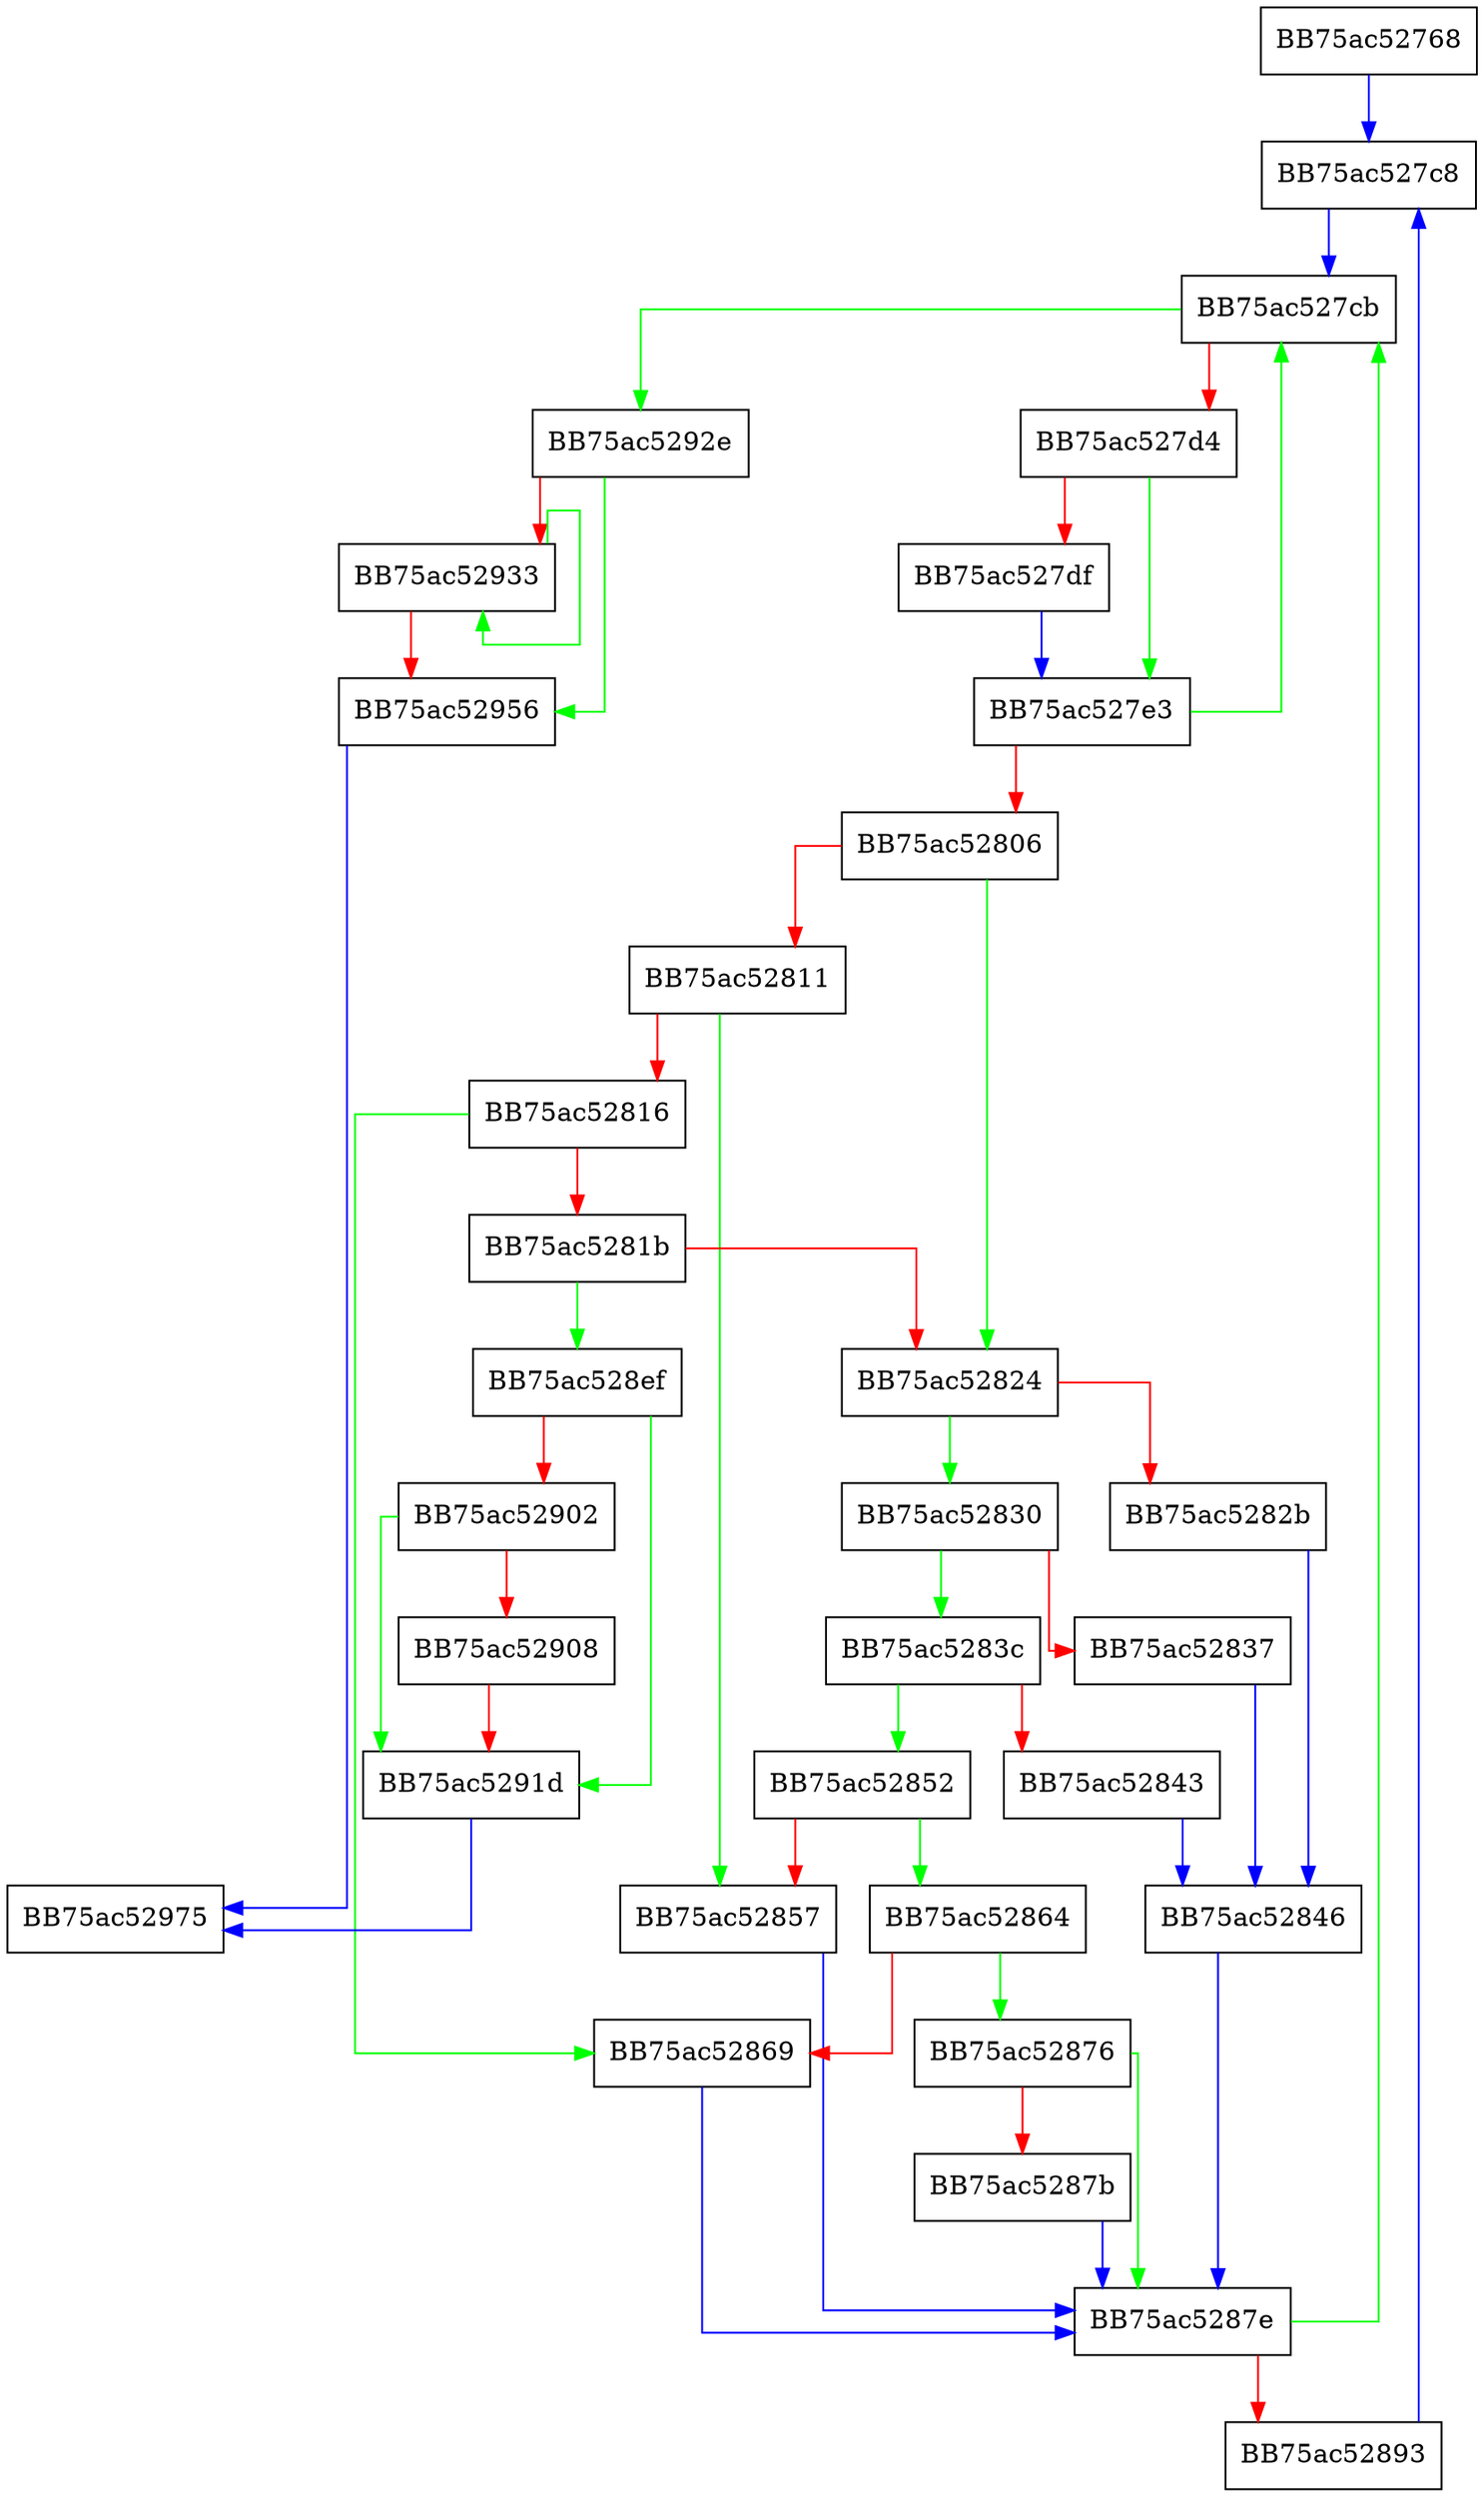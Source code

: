 digraph MpBase64ToString {
  node [shape="box"];
  graph [splines=ortho];
  BB75ac52768 -> BB75ac527c8 [color="blue"];
  BB75ac527c8 -> BB75ac527cb [color="blue"];
  BB75ac527cb -> BB75ac5292e [color="green"];
  BB75ac527cb -> BB75ac527d4 [color="red"];
  BB75ac527d4 -> BB75ac527e3 [color="green"];
  BB75ac527d4 -> BB75ac527df [color="red"];
  BB75ac527df -> BB75ac527e3 [color="blue"];
  BB75ac527e3 -> BB75ac527cb [color="green"];
  BB75ac527e3 -> BB75ac52806 [color="red"];
  BB75ac52806 -> BB75ac52824 [color="green"];
  BB75ac52806 -> BB75ac52811 [color="red"];
  BB75ac52811 -> BB75ac52857 [color="green"];
  BB75ac52811 -> BB75ac52816 [color="red"];
  BB75ac52816 -> BB75ac52869 [color="green"];
  BB75ac52816 -> BB75ac5281b [color="red"];
  BB75ac5281b -> BB75ac528ef [color="green"];
  BB75ac5281b -> BB75ac52824 [color="red"];
  BB75ac52824 -> BB75ac52830 [color="green"];
  BB75ac52824 -> BB75ac5282b [color="red"];
  BB75ac5282b -> BB75ac52846 [color="blue"];
  BB75ac52830 -> BB75ac5283c [color="green"];
  BB75ac52830 -> BB75ac52837 [color="red"];
  BB75ac52837 -> BB75ac52846 [color="blue"];
  BB75ac5283c -> BB75ac52852 [color="green"];
  BB75ac5283c -> BB75ac52843 [color="red"];
  BB75ac52843 -> BB75ac52846 [color="blue"];
  BB75ac52846 -> BB75ac5287e [color="blue"];
  BB75ac52852 -> BB75ac52864 [color="green"];
  BB75ac52852 -> BB75ac52857 [color="red"];
  BB75ac52857 -> BB75ac5287e [color="blue"];
  BB75ac52864 -> BB75ac52876 [color="green"];
  BB75ac52864 -> BB75ac52869 [color="red"];
  BB75ac52869 -> BB75ac5287e [color="blue"];
  BB75ac52876 -> BB75ac5287e [color="green"];
  BB75ac52876 -> BB75ac5287b [color="red"];
  BB75ac5287b -> BB75ac5287e [color="blue"];
  BB75ac5287e -> BB75ac527cb [color="green"];
  BB75ac5287e -> BB75ac52893 [color="red"];
  BB75ac52893 -> BB75ac527c8 [color="blue"];
  BB75ac528ef -> BB75ac5291d [color="green"];
  BB75ac528ef -> BB75ac52902 [color="red"];
  BB75ac52902 -> BB75ac5291d [color="green"];
  BB75ac52902 -> BB75ac52908 [color="red"];
  BB75ac52908 -> BB75ac5291d [color="red"];
  BB75ac5291d -> BB75ac52975 [color="blue"];
  BB75ac5292e -> BB75ac52956 [color="green"];
  BB75ac5292e -> BB75ac52933 [color="red"];
  BB75ac52933 -> BB75ac52933 [color="green"];
  BB75ac52933 -> BB75ac52956 [color="red"];
  BB75ac52956 -> BB75ac52975 [color="blue"];
}